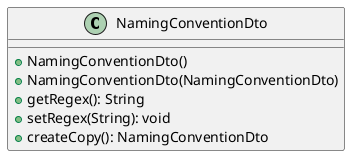 @startuml

    class NamingConventionDto [[NamingConventionDto.html]] {
        +NamingConventionDto()
        +NamingConventionDto(NamingConventionDto)
        +getRegex(): String
        +setRegex(String): void
        +createCopy(): NamingConventionDto
    }

@enduml
